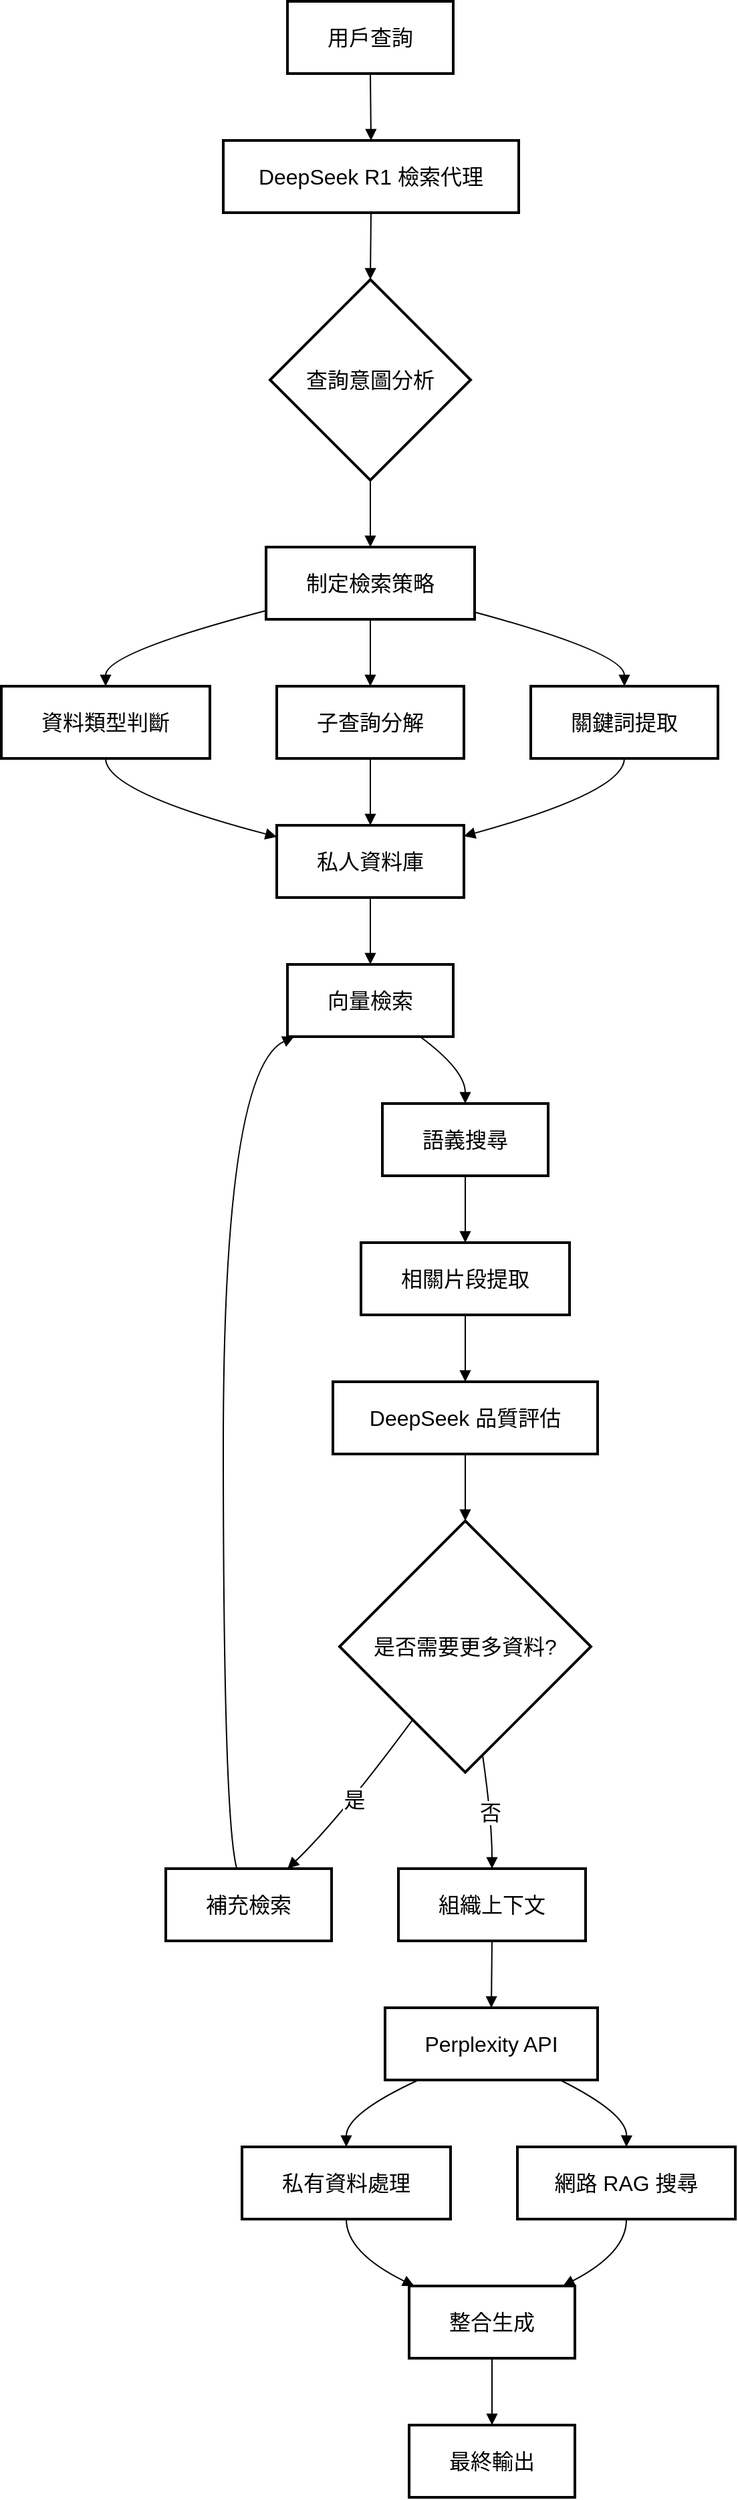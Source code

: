 <mxfile version="27.1.5">
  <diagram name="Page-1" id="8W3lfS-FaiTVeuLltwYy">
    <mxGraphModel dx="1042" dy="527" grid="1" gridSize="10" guides="1" tooltips="1" connect="1" arrows="1" fold="1" page="1" pageScale="1" pageWidth="827" pageHeight="1169" math="0" shadow="0">
      <root>
        <mxCell id="0" />
        <mxCell id="1" parent="0" />
        <mxCell id="1vTYGQa-4D_r96OpOJvQ-1" value="用戶查詢" style="whiteSpace=wrap;strokeWidth=2;fontSize=16;" vertex="1" parent="1">
          <mxGeometry x="234" y="20" width="124" height="54" as="geometry" />
        </mxCell>
        <mxCell id="1vTYGQa-4D_r96OpOJvQ-2" value="DeepSeek R1 檢索代理" style="whiteSpace=wrap;strokeWidth=2;fontSize=16;" vertex="1" parent="1">
          <mxGeometry x="186" y="124" width="221" height="54" as="geometry" />
        </mxCell>
        <mxCell id="1vTYGQa-4D_r96OpOJvQ-3" value="查詢意圖分析" style="rhombus;strokeWidth=2;whiteSpace=wrap;fontSize=16;" vertex="1" parent="1">
          <mxGeometry x="221" y="228" width="150" height="150" as="geometry" />
        </mxCell>
        <mxCell id="1vTYGQa-4D_r96OpOJvQ-4" value="制定檢索策略" style="whiteSpace=wrap;strokeWidth=2;fontSize=16;" vertex="1" parent="1">
          <mxGeometry x="218" y="428" width="156" height="54" as="geometry" />
        </mxCell>
        <mxCell id="1vTYGQa-4D_r96OpOJvQ-5" value="關鍵詞提取" style="whiteSpace=wrap;strokeWidth=2;fontSize=16;" vertex="1" parent="1">
          <mxGeometry x="416" y="532" width="140" height="54" as="geometry" />
        </mxCell>
        <mxCell id="1vTYGQa-4D_r96OpOJvQ-6" value="子查詢分解" style="whiteSpace=wrap;strokeWidth=2;fontSize=16;" vertex="1" parent="1">
          <mxGeometry x="226" y="532" width="140" height="54" as="geometry" />
        </mxCell>
        <mxCell id="1vTYGQa-4D_r96OpOJvQ-7" value="資料類型判斷" style="whiteSpace=wrap;strokeWidth=2;fontSize=16;" vertex="1" parent="1">
          <mxGeometry x="20" y="532" width="156" height="54" as="geometry" />
        </mxCell>
        <mxCell id="1vTYGQa-4D_r96OpOJvQ-8" value="私人資料庫" style="whiteSpace=wrap;strokeWidth=2;fontSize=16;" vertex="1" parent="1">
          <mxGeometry x="226" y="636" width="140" height="54" as="geometry" />
        </mxCell>
        <mxCell id="1vTYGQa-4D_r96OpOJvQ-9" value="向量檢索" style="whiteSpace=wrap;strokeWidth=2;fontSize=16;" vertex="1" parent="1">
          <mxGeometry x="234" y="740" width="124" height="54" as="geometry" />
        </mxCell>
        <mxCell id="1vTYGQa-4D_r96OpOJvQ-10" value="語義搜尋" style="whiteSpace=wrap;strokeWidth=2;fontSize=16;" vertex="1" parent="1">
          <mxGeometry x="305" y="844" width="124" height="54" as="geometry" />
        </mxCell>
        <mxCell id="1vTYGQa-4D_r96OpOJvQ-11" value="相關片段提取" style="whiteSpace=wrap;strokeWidth=2;fontSize=16;" vertex="1" parent="1">
          <mxGeometry x="289" y="948" width="156" height="54" as="geometry" />
        </mxCell>
        <mxCell id="1vTYGQa-4D_r96OpOJvQ-12" value="DeepSeek 品質評估" style="whiteSpace=wrap;strokeWidth=2;fontSize=16;" vertex="1" parent="1">
          <mxGeometry x="268" y="1052" width="198" height="54" as="geometry" />
        </mxCell>
        <mxCell id="1vTYGQa-4D_r96OpOJvQ-13" value="是否需要更多資料?" style="rhombus;strokeWidth=2;whiteSpace=wrap;fontSize=16;" vertex="1" parent="1">
          <mxGeometry x="273" y="1156" width="188" height="188" as="geometry" />
        </mxCell>
        <mxCell id="1vTYGQa-4D_r96OpOJvQ-14" value="補充檢索" style="whiteSpace=wrap;strokeWidth=2;fontSize=16;" vertex="1" parent="1">
          <mxGeometry x="143" y="1416" width="124" height="54" as="geometry" />
        </mxCell>
        <mxCell id="1vTYGQa-4D_r96OpOJvQ-15" value="組織上下文" style="whiteSpace=wrap;strokeWidth=2;fontSize=16;" vertex="1" parent="1">
          <mxGeometry x="317" y="1416" width="140" height="54" as="geometry" />
        </mxCell>
        <mxCell id="1vTYGQa-4D_r96OpOJvQ-16" value="Perplexity API" style="whiteSpace=wrap;strokeWidth=2;fontSize=16;" vertex="1" parent="1">
          <mxGeometry x="307" y="1520" width="159" height="54" as="geometry" />
        </mxCell>
        <mxCell id="1vTYGQa-4D_r96OpOJvQ-17" value="網路 RAG 搜尋" style="whiteSpace=wrap;strokeWidth=2;fontSize=16;" vertex="1" parent="1">
          <mxGeometry x="406" y="1624" width="163" height="54" as="geometry" />
        </mxCell>
        <mxCell id="1vTYGQa-4D_r96OpOJvQ-18" value="私有資料處理" style="whiteSpace=wrap;strokeWidth=2;fontSize=16;" vertex="1" parent="1">
          <mxGeometry x="200" y="1624" width="156" height="54" as="geometry" />
        </mxCell>
        <mxCell id="1vTYGQa-4D_r96OpOJvQ-19" value="整合生成" style="whiteSpace=wrap;strokeWidth=2;fontSize=16;" vertex="1" parent="1">
          <mxGeometry x="325" y="1728" width="124" height="54" as="geometry" />
        </mxCell>
        <mxCell id="1vTYGQa-4D_r96OpOJvQ-20" value="最終輸出" style="whiteSpace=wrap;strokeWidth=2;fontSize=16;" vertex="1" parent="1">
          <mxGeometry x="325" y="1832" width="124" height="54" as="geometry" />
        </mxCell>
        <mxCell id="1vTYGQa-4D_r96OpOJvQ-21" value="" style="curved=1;startArrow=none;endArrow=block;exitX=0.5;exitY=1;entryX=0.5;entryY=0;rounded=0;fontSize=16;" edge="1" parent="1" source="1vTYGQa-4D_r96OpOJvQ-1" target="1vTYGQa-4D_r96OpOJvQ-2">
          <mxGeometry relative="1" as="geometry">
            <Array as="points" />
          </mxGeometry>
        </mxCell>
        <mxCell id="1vTYGQa-4D_r96OpOJvQ-22" value="" style="curved=1;startArrow=none;endArrow=block;exitX=0.5;exitY=1;entryX=0.5;entryY=0;rounded=0;fontSize=16;" edge="1" parent="1" source="1vTYGQa-4D_r96OpOJvQ-2" target="1vTYGQa-4D_r96OpOJvQ-3">
          <mxGeometry relative="1" as="geometry">
            <Array as="points" />
          </mxGeometry>
        </mxCell>
        <mxCell id="1vTYGQa-4D_r96OpOJvQ-23" value="" style="curved=1;startArrow=none;endArrow=block;exitX=0.5;exitY=1;entryX=0.5;entryY=0;rounded=0;fontSize=16;" edge="1" parent="1" source="1vTYGQa-4D_r96OpOJvQ-3" target="1vTYGQa-4D_r96OpOJvQ-4">
          <mxGeometry relative="1" as="geometry">
            <Array as="points" />
          </mxGeometry>
        </mxCell>
        <mxCell id="1vTYGQa-4D_r96OpOJvQ-24" value="" style="curved=1;startArrow=none;endArrow=block;exitX=1;exitY=0.9;entryX=0.5;entryY=0;rounded=0;fontSize=16;" edge="1" parent="1" source="1vTYGQa-4D_r96OpOJvQ-4" target="1vTYGQa-4D_r96OpOJvQ-5">
          <mxGeometry relative="1" as="geometry">
            <Array as="points">
              <mxPoint x="486" y="507" />
            </Array>
          </mxGeometry>
        </mxCell>
        <mxCell id="1vTYGQa-4D_r96OpOJvQ-25" value="" style="curved=1;startArrow=none;endArrow=block;exitX=0.5;exitY=1;entryX=0.5;entryY=0;rounded=0;fontSize=16;" edge="1" parent="1" source="1vTYGQa-4D_r96OpOJvQ-4" target="1vTYGQa-4D_r96OpOJvQ-6">
          <mxGeometry relative="1" as="geometry">
            <Array as="points" />
          </mxGeometry>
        </mxCell>
        <mxCell id="1vTYGQa-4D_r96OpOJvQ-26" value="" style="curved=1;startArrow=none;endArrow=block;exitX=0;exitY=0.88;entryX=0.5;entryY=0;rounded=0;fontSize=16;" edge="1" parent="1" source="1vTYGQa-4D_r96OpOJvQ-4" target="1vTYGQa-4D_r96OpOJvQ-7">
          <mxGeometry relative="1" as="geometry">
            <Array as="points">
              <mxPoint x="98" y="507" />
            </Array>
          </mxGeometry>
        </mxCell>
        <mxCell id="1vTYGQa-4D_r96OpOJvQ-27" value="" style="curved=1;startArrow=none;endArrow=block;exitX=0.5;exitY=1;entryX=1;entryY=0.15;rounded=0;fontSize=16;" edge="1" parent="1" source="1vTYGQa-4D_r96OpOJvQ-5" target="1vTYGQa-4D_r96OpOJvQ-8">
          <mxGeometry relative="1" as="geometry">
            <Array as="points">
              <mxPoint x="486" y="611" />
            </Array>
          </mxGeometry>
        </mxCell>
        <mxCell id="1vTYGQa-4D_r96OpOJvQ-28" value="" style="curved=1;startArrow=none;endArrow=block;exitX=0.5;exitY=1;entryX=0.5;entryY=0;rounded=0;fontSize=16;" edge="1" parent="1" source="1vTYGQa-4D_r96OpOJvQ-6" target="1vTYGQa-4D_r96OpOJvQ-8">
          <mxGeometry relative="1" as="geometry">
            <Array as="points" />
          </mxGeometry>
        </mxCell>
        <mxCell id="1vTYGQa-4D_r96OpOJvQ-29" value="" style="curved=1;startArrow=none;endArrow=block;exitX=0.5;exitY=1;entryX=0;entryY=0.16;rounded=0;fontSize=16;" edge="1" parent="1" source="1vTYGQa-4D_r96OpOJvQ-7" target="1vTYGQa-4D_r96OpOJvQ-8">
          <mxGeometry relative="1" as="geometry">
            <Array as="points">
              <mxPoint x="98" y="611" />
            </Array>
          </mxGeometry>
        </mxCell>
        <mxCell id="1vTYGQa-4D_r96OpOJvQ-30" value="" style="curved=1;startArrow=none;endArrow=block;exitX=0.5;exitY=1;entryX=0.5;entryY=0;rounded=0;fontSize=16;" edge="1" parent="1" source="1vTYGQa-4D_r96OpOJvQ-8" target="1vTYGQa-4D_r96OpOJvQ-9">
          <mxGeometry relative="1" as="geometry">
            <Array as="points" />
          </mxGeometry>
        </mxCell>
        <mxCell id="1vTYGQa-4D_r96OpOJvQ-31" value="" style="curved=1;startArrow=none;endArrow=block;exitX=0.8;exitY=1;entryX=0.5;entryY=0;rounded=0;fontSize=16;" edge="1" parent="1" source="1vTYGQa-4D_r96OpOJvQ-9" target="1vTYGQa-4D_r96OpOJvQ-10">
          <mxGeometry relative="1" as="geometry">
            <Array as="points">
              <mxPoint x="367" y="819" />
            </Array>
          </mxGeometry>
        </mxCell>
        <mxCell id="1vTYGQa-4D_r96OpOJvQ-32" value="" style="curved=1;startArrow=none;endArrow=block;exitX=0.5;exitY=1;entryX=0.5;entryY=0;rounded=0;fontSize=16;" edge="1" parent="1" source="1vTYGQa-4D_r96OpOJvQ-10" target="1vTYGQa-4D_r96OpOJvQ-11">
          <mxGeometry relative="1" as="geometry">
            <Array as="points" />
          </mxGeometry>
        </mxCell>
        <mxCell id="1vTYGQa-4D_r96OpOJvQ-33" value="" style="curved=1;startArrow=none;endArrow=block;exitX=0.5;exitY=1;entryX=0.5;entryY=0;rounded=0;fontSize=16;" edge="1" parent="1" source="1vTYGQa-4D_r96OpOJvQ-11" target="1vTYGQa-4D_r96OpOJvQ-12">
          <mxGeometry relative="1" as="geometry">
            <Array as="points" />
          </mxGeometry>
        </mxCell>
        <mxCell id="1vTYGQa-4D_r96OpOJvQ-34" value="" style="curved=1;startArrow=none;endArrow=block;exitX=0.5;exitY=1;entryX=0.5;entryY=0;rounded=0;fontSize=16;" edge="1" parent="1" source="1vTYGQa-4D_r96OpOJvQ-12" target="1vTYGQa-4D_r96OpOJvQ-13">
          <mxGeometry relative="1" as="geometry">
            <Array as="points" />
          </mxGeometry>
        </mxCell>
        <mxCell id="1vTYGQa-4D_r96OpOJvQ-35" value="是" style="curved=1;startArrow=none;endArrow=block;exitX=0.14;exitY=1;entryX=0.73;entryY=0.01;rounded=0;fontSize=16;" edge="1" parent="1" source="1vTYGQa-4D_r96OpOJvQ-13" target="1vTYGQa-4D_r96OpOJvQ-14">
          <mxGeometry relative="1" as="geometry">
            <Array as="points">
              <mxPoint x="272" y="1380" />
            </Array>
          </mxGeometry>
        </mxCell>
        <mxCell id="1vTYGQa-4D_r96OpOJvQ-36" value="" style="curved=1;startArrow=none;endArrow=block;exitX=0.43;exitY=0.01;entryX=0.04;entryY=1;rounded=0;fontSize=16;" edge="1" parent="1" source="1vTYGQa-4D_r96OpOJvQ-14" target="1vTYGQa-4D_r96OpOJvQ-9">
          <mxGeometry relative="1" as="geometry">
            <Array as="points">
              <mxPoint x="186" y="1380" />
              <mxPoint x="186" y="819" />
            </Array>
          </mxGeometry>
        </mxCell>
        <mxCell id="1vTYGQa-4D_r96OpOJvQ-37" value="否" style="curved=1;startArrow=none;endArrow=block;exitX=0.58;exitY=1;entryX=0.5;entryY=0.01;rounded=0;fontSize=16;" edge="1" parent="1" source="1vTYGQa-4D_r96OpOJvQ-13" target="1vTYGQa-4D_r96OpOJvQ-15">
          <mxGeometry relative="1" as="geometry">
            <Array as="points">
              <mxPoint x="387" y="1380" />
            </Array>
          </mxGeometry>
        </mxCell>
        <mxCell id="1vTYGQa-4D_r96OpOJvQ-38" value="" style="curved=1;startArrow=none;endArrow=block;exitX=0.5;exitY=1.01;entryX=0.5;entryY=0.01;rounded=0;fontSize=16;" edge="1" parent="1" source="1vTYGQa-4D_r96OpOJvQ-15" target="1vTYGQa-4D_r96OpOJvQ-16">
          <mxGeometry relative="1" as="geometry">
            <Array as="points" />
          </mxGeometry>
        </mxCell>
        <mxCell id="1vTYGQa-4D_r96OpOJvQ-39" value="" style="curved=1;startArrow=none;endArrow=block;exitX=0.83;exitY=1.01;entryX=0.5;entryY=0.01;rounded=0;fontSize=16;" edge="1" parent="1" source="1vTYGQa-4D_r96OpOJvQ-16" target="1vTYGQa-4D_r96OpOJvQ-17">
          <mxGeometry relative="1" as="geometry">
            <Array as="points">
              <mxPoint x="488" y="1599" />
            </Array>
          </mxGeometry>
        </mxCell>
        <mxCell id="1vTYGQa-4D_r96OpOJvQ-40" value="" style="curved=1;startArrow=none;endArrow=block;exitX=0.15;exitY=1.01;entryX=0.5;entryY=0.01;rounded=0;fontSize=16;" edge="1" parent="1" source="1vTYGQa-4D_r96OpOJvQ-16" target="1vTYGQa-4D_r96OpOJvQ-18">
          <mxGeometry relative="1" as="geometry">
            <Array as="points">
              <mxPoint x="278" y="1599" />
            </Array>
          </mxGeometry>
        </mxCell>
        <mxCell id="1vTYGQa-4D_r96OpOJvQ-41" value="" style="curved=1;startArrow=none;endArrow=block;exitX=0.5;exitY=1.01;entryX=0.92;entryY=0.01;rounded=0;fontSize=16;" edge="1" parent="1" source="1vTYGQa-4D_r96OpOJvQ-17" target="1vTYGQa-4D_r96OpOJvQ-19">
          <mxGeometry relative="1" as="geometry">
            <Array as="points">
              <mxPoint x="488" y="1703" />
            </Array>
          </mxGeometry>
        </mxCell>
        <mxCell id="1vTYGQa-4D_r96OpOJvQ-42" value="" style="curved=1;startArrow=none;endArrow=block;exitX=0.5;exitY=1.01;entryX=0.04;entryY=0.01;rounded=0;fontSize=16;" edge="1" parent="1" source="1vTYGQa-4D_r96OpOJvQ-18" target="1vTYGQa-4D_r96OpOJvQ-19">
          <mxGeometry relative="1" as="geometry">
            <Array as="points">
              <mxPoint x="278" y="1703" />
            </Array>
          </mxGeometry>
        </mxCell>
        <mxCell id="1vTYGQa-4D_r96OpOJvQ-43" value="" style="curved=1;startArrow=none;endArrow=block;exitX=0.5;exitY=1.01;entryX=0.5;entryY=0.01;rounded=0;fontSize=16;" edge="1" parent="1" source="1vTYGQa-4D_r96OpOJvQ-19" target="1vTYGQa-4D_r96OpOJvQ-20">
          <mxGeometry relative="1" as="geometry">
            <Array as="points" />
          </mxGeometry>
        </mxCell>
      </root>
    </mxGraphModel>
  </diagram>
</mxfile>
